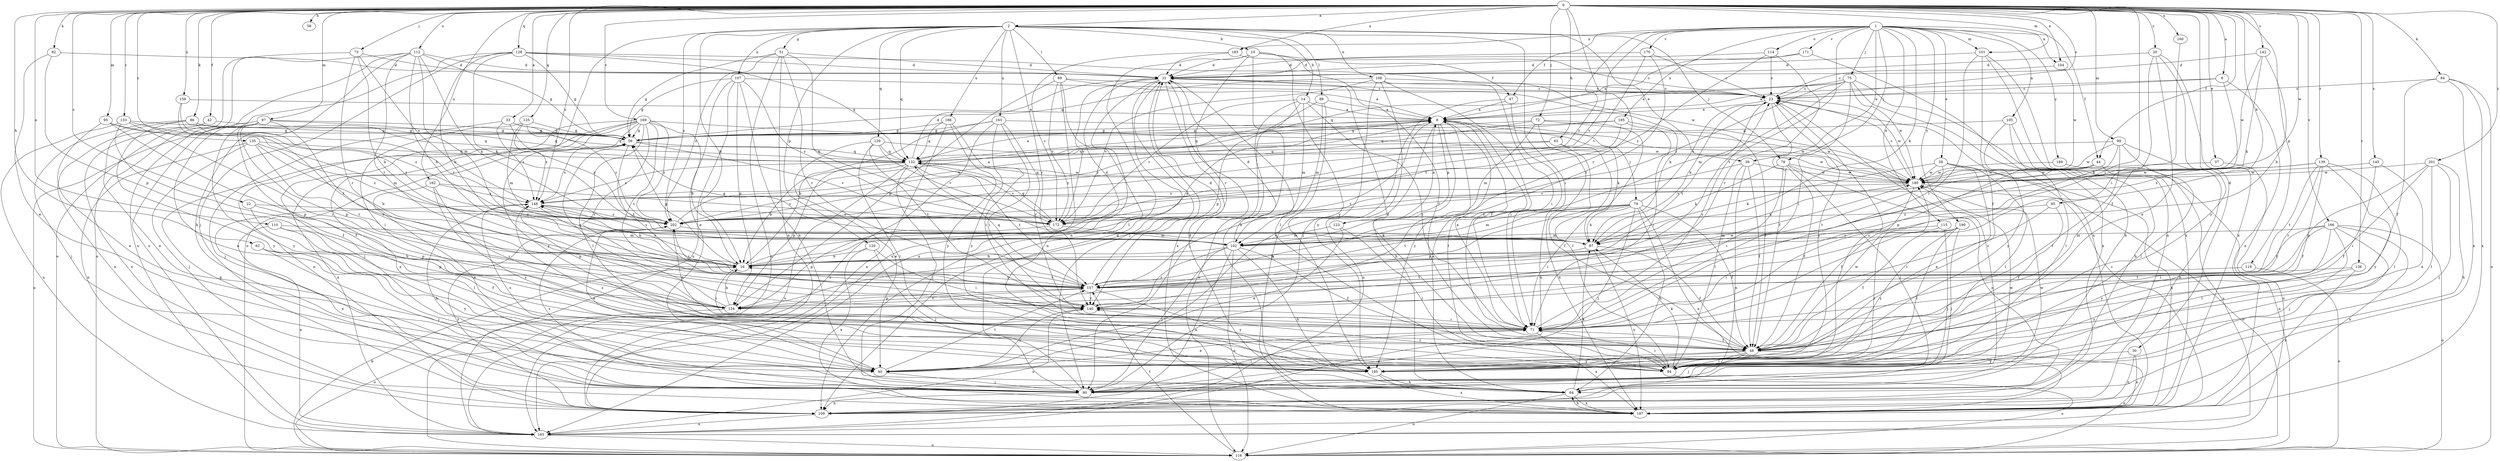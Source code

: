 strict digraph  {
0;
1;
2;
6;
8;
10;
14;
16;
20;
22;
23;
30;
31;
33;
37;
38;
39;
40;
42;
44;
47;
48;
51;
56;
58;
62;
63;
64;
71;
72;
73;
75;
78;
79;
80;
82;
84;
85;
86;
87;
88;
89;
94;
95;
97;
99;
101;
102;
104;
105;
107;
108;
109;
110;
112;
114;
115;
116;
119;
120;
123;
124;
125;
128;
129;
132;
133;
135;
136;
139;
140;
142;
145;
148;
157;
159;
160;
162;
163;
165;
166;
169;
170;
171;
172;
180;
183;
185;
186;
187;
189;
190;
195;
201;
202;
0 -> 2  [label=a];
0 -> 6  [label=a];
0 -> 20  [label=c];
0 -> 22  [label=c];
0 -> 23  [label=c];
0 -> 30  [label=d];
0 -> 33  [label=e];
0 -> 37  [label=e];
0 -> 42  [label=f];
0 -> 44  [label=f];
0 -> 58  [label=h];
0 -> 62  [label=h];
0 -> 63  [label=h];
0 -> 71  [label=i];
0 -> 72  [label=j];
0 -> 73  [label=j];
0 -> 82  [label=k];
0 -> 84  [label=k];
0 -> 85  [label=k];
0 -> 86  [label=k];
0 -> 95  [label=m];
0 -> 97  [label=m];
0 -> 99  [label=m];
0 -> 101  [label=m];
0 -> 104  [label=n];
0 -> 110  [label=o];
0 -> 112  [label=o];
0 -> 119  [label=p];
0 -> 125  [label=q];
0 -> 128  [label=q];
0 -> 133  [label=r];
0 -> 135  [label=r];
0 -> 136  [label=r];
0 -> 139  [label=r];
0 -> 140  [label=r];
0 -> 142  [label=s];
0 -> 145  [label=s];
0 -> 148  [label=s];
0 -> 159  [label=u];
0 -> 160  [label=u];
0 -> 162  [label=u];
0 -> 166  [label=v];
0 -> 169  [label=v];
0 -> 180  [label=w];
0 -> 183  [label=x];
0 -> 201  [label=z];
1 -> 38  [label=e];
1 -> 39  [label=e];
1 -> 44  [label=f];
1 -> 47  [label=f];
1 -> 75  [label=j];
1 -> 78  [label=j];
1 -> 87  [label=k];
1 -> 101  [label=m];
1 -> 104  [label=n];
1 -> 105  [label=n];
1 -> 114  [label=o];
1 -> 115  [label=o];
1 -> 157  [label=t];
1 -> 170  [label=v];
1 -> 171  [label=v];
1 -> 172  [label=v];
1 -> 183  [label=x];
1 -> 185  [label=x];
1 -> 189  [label=y];
1 -> 190  [label=y];
1 -> 202  [label=z];
2 -> 10  [label=b];
2 -> 14  [label=b];
2 -> 16  [label=b];
2 -> 39  [label=e];
2 -> 51  [label=g];
2 -> 71  [label=i];
2 -> 78  [label=j];
2 -> 88  [label=l];
2 -> 89  [label=l];
2 -> 107  [label=n];
2 -> 108  [label=n];
2 -> 116  [label=o];
2 -> 120  [label=p];
2 -> 129  [label=q];
2 -> 132  [label=q];
2 -> 140  [label=r];
2 -> 163  [label=u];
2 -> 186  [label=x];
2 -> 202  [label=z];
6 -> 8  [label=a];
6 -> 16  [label=b];
6 -> 23  [label=c];
6 -> 187  [label=x];
8 -> 56  [label=g];
8 -> 64  [label=h];
8 -> 79  [label=j];
8 -> 87  [label=k];
8 -> 94  [label=l];
8 -> 123  [label=p];
8 -> 132  [label=q];
8 -> 157  [label=t];
8 -> 165  [label=u];
8 -> 195  [label=y];
10 -> 31  [label=d];
10 -> 47  [label=f];
10 -> 48  [label=f];
10 -> 64  [label=h];
10 -> 109  [label=n];
10 -> 140  [label=r];
10 -> 195  [label=y];
14 -> 8  [label=a];
14 -> 71  [label=i];
14 -> 80  [label=j];
14 -> 102  [label=m];
14 -> 116  [label=o];
14 -> 172  [label=v];
16 -> 8  [label=a];
16 -> 31  [label=d];
16 -> 56  [label=g];
16 -> 71  [label=i];
16 -> 148  [label=s];
16 -> 157  [label=t];
20 -> 31  [label=d];
20 -> 40  [label=e];
20 -> 48  [label=f];
20 -> 187  [label=x];
20 -> 195  [label=y];
22 -> 94  [label=l];
22 -> 124  [label=p];
22 -> 202  [label=z];
23 -> 8  [label=a];
23 -> 48  [label=f];
23 -> 87  [label=k];
23 -> 157  [label=t];
23 -> 180  [label=w];
23 -> 195  [label=y];
30 -> 109  [label=n];
30 -> 187  [label=x];
30 -> 195  [label=y];
31 -> 23  [label=c];
31 -> 80  [label=j];
31 -> 87  [label=k];
31 -> 94  [label=l];
31 -> 109  [label=n];
31 -> 165  [label=u];
31 -> 172  [label=v];
31 -> 187  [label=x];
33 -> 56  [label=g];
33 -> 80  [label=j];
33 -> 132  [label=q];
33 -> 148  [label=s];
33 -> 202  [label=z];
37 -> 165  [label=u];
37 -> 180  [label=w];
38 -> 40  [label=e];
38 -> 87  [label=k];
38 -> 94  [label=l];
38 -> 157  [label=t];
38 -> 180  [label=w];
38 -> 187  [label=x];
39 -> 48  [label=f];
39 -> 94  [label=l];
39 -> 109  [label=n];
39 -> 172  [label=v];
39 -> 180  [label=w];
40 -> 80  [label=j];
40 -> 140  [label=r];
40 -> 148  [label=s];
40 -> 157  [label=t];
42 -> 56  [label=g];
42 -> 109  [label=n];
42 -> 187  [label=x];
44 -> 140  [label=r];
44 -> 165  [label=u];
44 -> 172  [label=v];
44 -> 180  [label=w];
47 -> 8  [label=a];
47 -> 40  [label=e];
47 -> 71  [label=i];
48 -> 31  [label=d];
48 -> 40  [label=e];
48 -> 80  [label=j];
48 -> 94  [label=l];
48 -> 116  [label=o];
48 -> 180  [label=w];
48 -> 195  [label=y];
51 -> 31  [label=d];
51 -> 56  [label=g];
51 -> 87  [label=k];
51 -> 109  [label=n];
51 -> 116  [label=o];
51 -> 140  [label=r];
51 -> 202  [label=z];
56 -> 132  [label=q];
56 -> 148  [label=s];
56 -> 157  [label=t];
56 -> 172  [label=v];
62 -> 16  [label=b];
62 -> 80  [label=j];
62 -> 195  [label=y];
63 -> 48  [label=f];
63 -> 132  [label=q];
63 -> 187  [label=x];
63 -> 202  [label=z];
64 -> 8  [label=a];
64 -> 23  [label=c];
64 -> 31  [label=d];
64 -> 87  [label=k];
64 -> 116  [label=o];
64 -> 180  [label=w];
64 -> 187  [label=x];
71 -> 8  [label=a];
71 -> 23  [label=c];
71 -> 40  [label=e];
71 -> 48  [label=f];
71 -> 187  [label=x];
71 -> 202  [label=z];
72 -> 56  [label=g];
72 -> 94  [label=l];
72 -> 102  [label=m];
72 -> 165  [label=u];
72 -> 180  [label=w];
72 -> 202  [label=z];
73 -> 16  [label=b];
73 -> 31  [label=d];
73 -> 116  [label=o];
73 -> 140  [label=r];
73 -> 148  [label=s];
75 -> 8  [label=a];
75 -> 23  [label=c];
75 -> 64  [label=h];
75 -> 71  [label=i];
75 -> 102  [label=m];
75 -> 109  [label=n];
75 -> 132  [label=q];
75 -> 180  [label=w];
75 -> 202  [label=z];
78 -> 48  [label=f];
78 -> 71  [label=i];
78 -> 80  [label=j];
78 -> 87  [label=k];
78 -> 109  [label=n];
78 -> 180  [label=w];
79 -> 23  [label=c];
79 -> 48  [label=f];
79 -> 64  [label=h];
79 -> 71  [label=i];
79 -> 80  [label=j];
79 -> 87  [label=k];
79 -> 102  [label=m];
79 -> 124  [label=p];
79 -> 157  [label=t];
79 -> 187  [label=x];
79 -> 202  [label=z];
80 -> 31  [label=d];
80 -> 71  [label=i];
80 -> 109  [label=n];
80 -> 180  [label=w];
80 -> 202  [label=z];
82 -> 31  [label=d];
82 -> 40  [label=e];
82 -> 124  [label=p];
84 -> 23  [label=c];
84 -> 48  [label=f];
84 -> 109  [label=n];
84 -> 116  [label=o];
84 -> 187  [label=x];
85 -> 48  [label=f];
85 -> 71  [label=i];
85 -> 202  [label=z];
86 -> 40  [label=e];
86 -> 56  [label=g];
86 -> 80  [label=j];
86 -> 132  [label=q];
86 -> 195  [label=y];
86 -> 202  [label=z];
87 -> 16  [label=b];
87 -> 48  [label=f];
87 -> 56  [label=g];
87 -> 187  [label=x];
88 -> 8  [label=a];
88 -> 102  [label=m];
88 -> 124  [label=p];
88 -> 187  [label=x];
89 -> 8  [label=a];
89 -> 23  [label=c];
89 -> 94  [label=l];
89 -> 124  [label=p];
89 -> 165  [label=u];
89 -> 172  [label=v];
94 -> 23  [label=c];
94 -> 71  [label=i];
94 -> 87  [label=k];
94 -> 116  [label=o];
94 -> 140  [label=r];
94 -> 148  [label=s];
95 -> 40  [label=e];
95 -> 56  [label=g];
95 -> 102  [label=m];
95 -> 124  [label=p];
97 -> 40  [label=e];
97 -> 48  [label=f];
97 -> 56  [label=g];
97 -> 116  [label=o];
97 -> 124  [label=p];
97 -> 132  [label=q];
97 -> 140  [label=r];
97 -> 195  [label=y];
99 -> 48  [label=f];
99 -> 94  [label=l];
99 -> 109  [label=n];
99 -> 124  [label=p];
99 -> 132  [label=q];
99 -> 180  [label=w];
101 -> 31  [label=d];
101 -> 48  [label=f];
101 -> 71  [label=i];
101 -> 109  [label=n];
101 -> 187  [label=x];
102 -> 16  [label=b];
102 -> 31  [label=d];
102 -> 48  [label=f];
102 -> 64  [label=h];
102 -> 80  [label=j];
102 -> 109  [label=n];
102 -> 116  [label=o];
102 -> 140  [label=r];
102 -> 148  [label=s];
104 -> 23  [label=c];
104 -> 180  [label=w];
105 -> 56  [label=g];
105 -> 64  [label=h];
105 -> 94  [label=l];
105 -> 195  [label=y];
107 -> 23  [label=c];
107 -> 40  [label=e];
107 -> 56  [label=g];
107 -> 64  [label=h];
107 -> 124  [label=p];
107 -> 165  [label=u];
107 -> 172  [label=v];
108 -> 23  [label=c];
108 -> 48  [label=f];
108 -> 56  [label=g];
108 -> 71  [label=i];
108 -> 80  [label=j];
108 -> 172  [label=v];
108 -> 195  [label=y];
109 -> 56  [label=g];
109 -> 165  [label=u];
109 -> 202  [label=z];
110 -> 48  [label=f];
110 -> 102  [label=m];
110 -> 124  [label=p];
110 -> 165  [label=u];
112 -> 16  [label=b];
112 -> 31  [label=d];
112 -> 56  [label=g];
112 -> 64  [label=h];
112 -> 87  [label=k];
112 -> 102  [label=m];
112 -> 116  [label=o];
112 -> 157  [label=t];
112 -> 165  [label=u];
114 -> 23  [label=c];
114 -> 31  [label=d];
114 -> 140  [label=r];
114 -> 202  [label=z];
115 -> 80  [label=j];
115 -> 94  [label=l];
115 -> 102  [label=m];
116 -> 16  [label=b];
116 -> 157  [label=t];
119 -> 116  [label=o];
119 -> 157  [label=t];
120 -> 16  [label=b];
120 -> 71  [label=i];
120 -> 80  [label=j];
120 -> 187  [label=x];
123 -> 8  [label=a];
123 -> 40  [label=e];
123 -> 94  [label=l];
123 -> 102  [label=m];
124 -> 16  [label=b];
124 -> 56  [label=g];
124 -> 116  [label=o];
124 -> 157  [label=t];
125 -> 56  [label=g];
125 -> 71  [label=i];
125 -> 102  [label=m];
125 -> 148  [label=s];
125 -> 202  [label=z];
128 -> 16  [label=b];
128 -> 31  [label=d];
128 -> 56  [label=g];
128 -> 80  [label=j];
128 -> 87  [label=k];
128 -> 132  [label=q];
128 -> 165  [label=u];
128 -> 180  [label=w];
129 -> 40  [label=e];
129 -> 94  [label=l];
129 -> 132  [label=q];
129 -> 157  [label=t];
129 -> 172  [label=v];
129 -> 180  [label=w];
132 -> 8  [label=a];
132 -> 16  [label=b];
132 -> 31  [label=d];
132 -> 80  [label=j];
132 -> 124  [label=p];
132 -> 148  [label=s];
132 -> 157  [label=t];
132 -> 165  [label=u];
132 -> 172  [label=v];
132 -> 180  [label=w];
133 -> 48  [label=f];
133 -> 56  [label=g];
133 -> 140  [label=r];
133 -> 165  [label=u];
133 -> 202  [label=z];
135 -> 16  [label=b];
135 -> 80  [label=j];
135 -> 109  [label=n];
135 -> 132  [label=q];
135 -> 157  [label=t];
135 -> 202  [label=z];
136 -> 157  [label=t];
136 -> 187  [label=x];
136 -> 195  [label=y];
139 -> 48  [label=f];
139 -> 94  [label=l];
139 -> 140  [label=r];
139 -> 148  [label=s];
139 -> 157  [label=t];
139 -> 180  [label=w];
139 -> 195  [label=y];
140 -> 71  [label=i];
140 -> 165  [label=u];
142 -> 16  [label=b];
142 -> 31  [label=d];
142 -> 87  [label=k];
142 -> 180  [label=w];
145 -> 40  [label=e];
145 -> 48  [label=f];
145 -> 180  [label=w];
148 -> 8  [label=a];
148 -> 16  [label=b];
148 -> 64  [label=h];
148 -> 124  [label=p];
148 -> 172  [label=v];
148 -> 187  [label=x];
148 -> 202  [label=z];
157 -> 16  [label=b];
157 -> 31  [label=d];
157 -> 124  [label=p];
157 -> 132  [label=q];
157 -> 140  [label=r];
157 -> 180  [label=w];
157 -> 195  [label=y];
157 -> 202  [label=z];
159 -> 8  [label=a];
159 -> 157  [label=t];
159 -> 202  [label=z];
160 -> 71  [label=i];
162 -> 40  [label=e];
162 -> 71  [label=i];
162 -> 148  [label=s];
162 -> 172  [label=v];
162 -> 195  [label=y];
163 -> 16  [label=b];
163 -> 56  [label=g];
163 -> 71  [label=i];
163 -> 140  [label=r];
163 -> 165  [label=u];
163 -> 180  [label=w];
163 -> 195  [label=y];
165 -> 23  [label=c];
165 -> 116  [label=o];
166 -> 71  [label=i];
166 -> 80  [label=j];
166 -> 94  [label=l];
166 -> 102  [label=m];
166 -> 116  [label=o];
166 -> 157  [label=t];
166 -> 187  [label=x];
166 -> 195  [label=y];
169 -> 16  [label=b];
169 -> 56  [label=g];
169 -> 80  [label=j];
169 -> 94  [label=l];
169 -> 109  [label=n];
169 -> 140  [label=r];
169 -> 157  [label=t];
169 -> 165  [label=u];
169 -> 180  [label=w];
169 -> 187  [label=x];
169 -> 195  [label=y];
169 -> 202  [label=z];
170 -> 23  [label=c];
170 -> 31  [label=d];
170 -> 157  [label=t];
170 -> 172  [label=v];
171 -> 8  [label=a];
171 -> 31  [label=d];
171 -> 187  [label=x];
172 -> 102  [label=m];
172 -> 124  [label=p];
172 -> 132  [label=q];
180 -> 23  [label=c];
180 -> 48  [label=f];
180 -> 87  [label=k];
180 -> 116  [label=o];
180 -> 132  [label=q];
180 -> 148  [label=s];
183 -> 23  [label=c];
183 -> 31  [label=d];
183 -> 172  [label=v];
185 -> 48  [label=f];
185 -> 56  [label=g];
185 -> 71  [label=i];
185 -> 132  [label=q];
185 -> 172  [label=v];
186 -> 56  [label=g];
186 -> 71  [label=i];
186 -> 109  [label=n];
186 -> 132  [label=q];
186 -> 195  [label=y];
187 -> 64  [label=h];
189 -> 116  [label=o];
189 -> 180  [label=w];
190 -> 48  [label=f];
190 -> 71  [label=i];
190 -> 80  [label=j];
190 -> 94  [label=l];
190 -> 102  [label=m];
190 -> 195  [label=y];
195 -> 64  [label=h];
195 -> 187  [label=x];
201 -> 64  [label=h];
201 -> 71  [label=i];
201 -> 80  [label=j];
201 -> 94  [label=l];
201 -> 124  [label=p];
201 -> 180  [label=w];
202 -> 8  [label=a];
202 -> 40  [label=e];
202 -> 87  [label=k];
}
